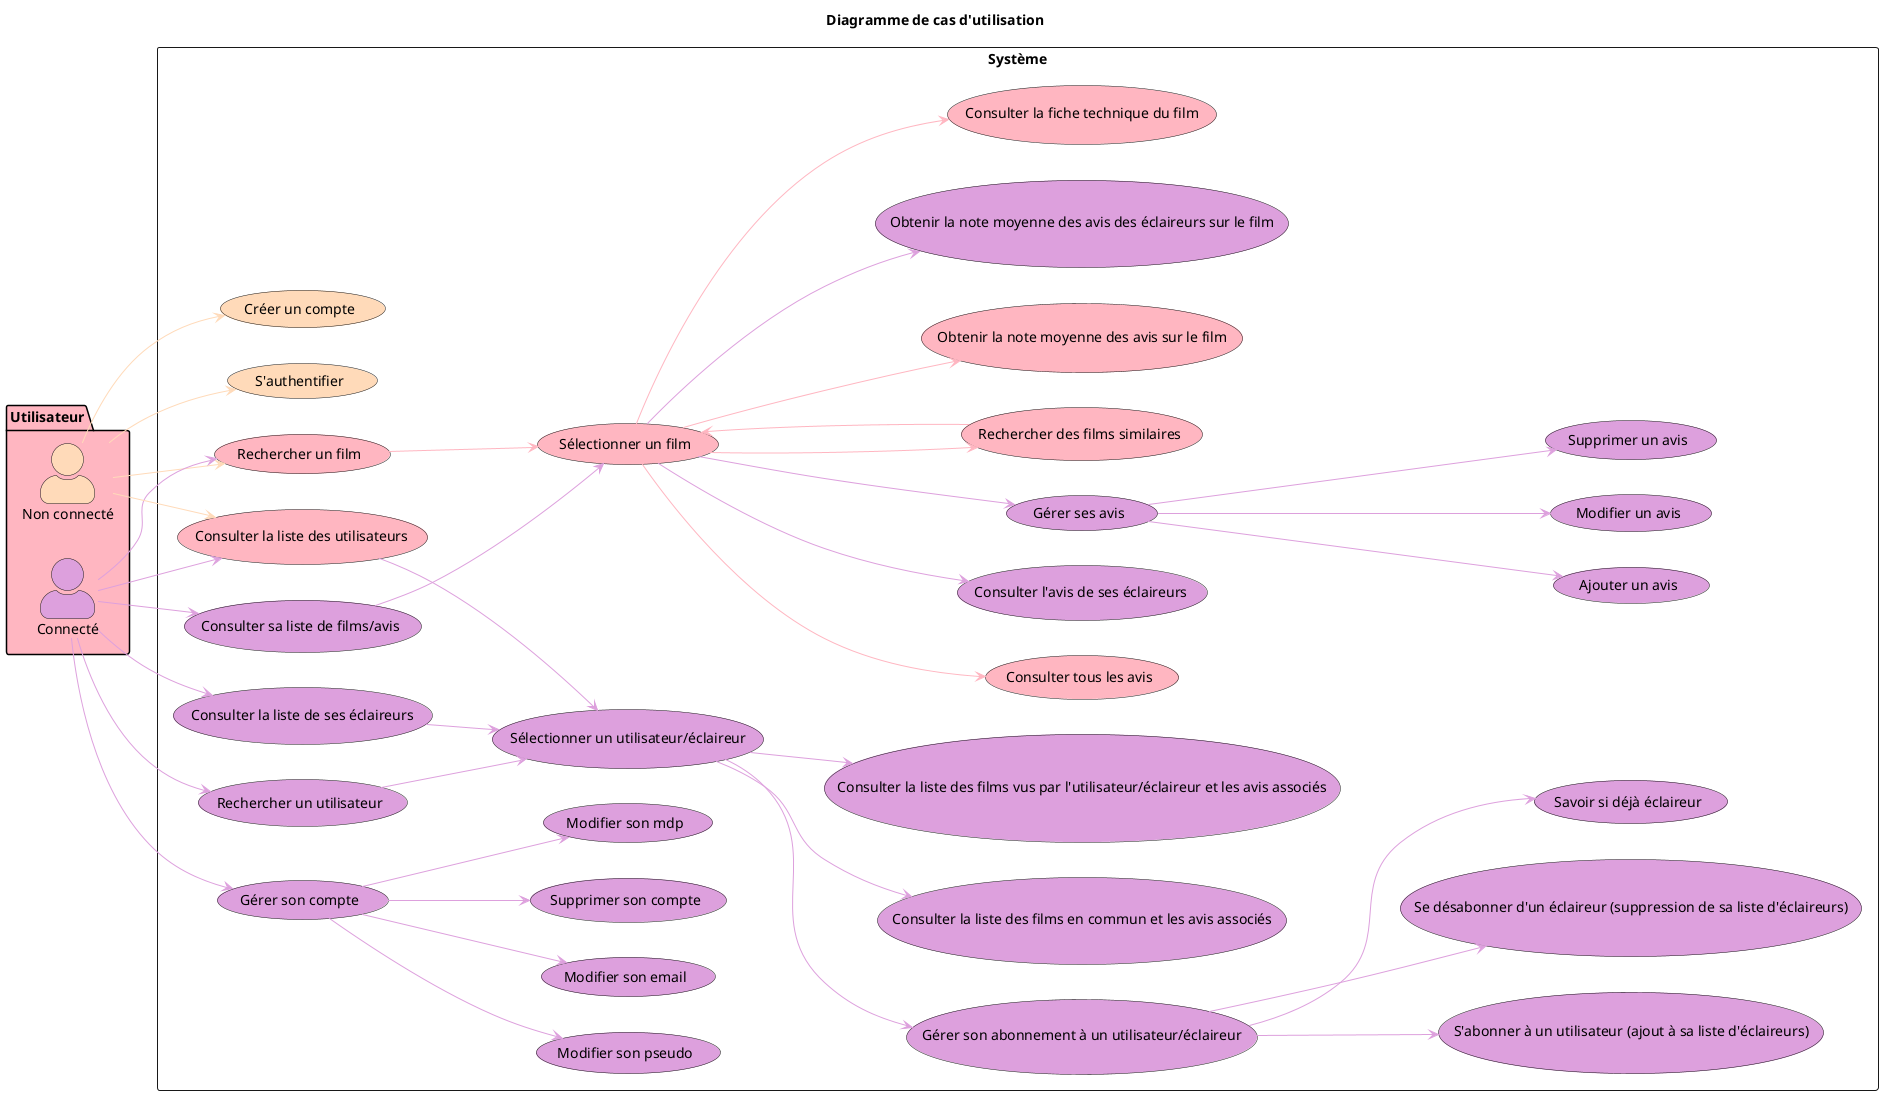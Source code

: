 @startuml
title Diagramme de cas d'utilisation
left to right direction

' Activer le style awesome pour les acteurs
skinparam actorStyle awesome
package Utilisateur #FFB6C1 {
' Styliser chaque acteur séparément
actor "Non connecté" as u1 #FFDAB9
actor "Connecté" as u2 #DDA0DD
}

rectangle Système {
  usecase "Consulter la liste de ses éclaireurs" as 2 #DDA0DD
  usecase "Rechercher un utilisateur" as 3 #DDA0DD
  usecase "Sélectionner un utilisateur/éclaireur" as 4 #DDA0DD
  usecase "Consulter la liste des films en commun et les avis associés" as 5 #DDA0DD
  usecase "Consulter la liste des films vus par l'utilisateur/éclaireur et les avis associés" as 6 #DDA0DD
  usecase "Gérer son abonnement à un utilisateur/éclaireur" as 7 #DDA0DD
  usecase "S'abonner à un utilisateur (ajout à sa liste d'éclaireurs)" as 8 #DDA0DD
  usecase "Se désabonner d'un éclaireur (suppression de sa liste d'éclaireurs)" as 9 #DDA0DD
  usecase "Consulter sa liste de films/avis" as 10 #DDA0DD
  usecase "Rechercher un film" as 11 #FFB6C1
  usecase "Sélectionner un film" as 12 #FFB6C1
  usecase "Consulter la fiche technique du film" as 13 #FFB6C1
  usecase "Consulter tous les avis" as 14 #FFB6C1
  usecase "Consulter l'avis de ses éclaireurs" as 15 #DDA0DD
  usecase "Gérer ses avis" as 16 #DDA0DD
  usecase "Ajouter un avis" as 17 #DDA0DD
  usecase "Modifier un avis" as 18 #DDA0DD
  usecase "Supprimer un avis" as 19 #DDA0DD
  usecase "Créer un compte" as 20 #FFDAB9
  usecase "S'authentifier" as 21 #FFDAB9
  usecase "Gérer son compte" as 22 #DDA0DD
  usecase "Modifier son mdp" as 23 #DDA0DD
  usecase "Modifier son pseudo" as 24 #DDA0DD
  usecase "Modifier son email" as 25 #DDA0DD
  usecase "Supprimer son compte" as 26 #DDA0DD
  usecase "Consulter la liste des utilisateurs" as 27 #FFB6C1
  usecase "Rechercher des films similaires" as 28 #FFB6C1
  usecase "Obtenir la note moyenne des avis sur le film" as 29 #FFB6C1
  usecase "Obtenir la note moyenne des avis des éclaireurs sur le film" as 30 #DDA0DD
  usecase "Savoir si déjà éclaireur" as 31 #DDA0DD
}
u1 --> 11 #FFDAB9
10 --> 12 #DDA0DD
11 --> 12 #FFB6C1
12 --> 13 #FFB6C1
12 --> 14 #FFB6C1
12 --> 15 #DDA0DD
12 --> 16 #DDA0DD
16 --> 17 #DDA0DD
16 --> 18 #DDA0DD
16 --> 19 #DDA0DD
u1 --> 20 #FFDAB9
u1 --> 21 #FFDAB9
u2 --> 11 #DDA0DD
u2 --> 2 #DDA0DD
u2 --> 3 #DDA0DD
2 --> 4 #DDA0DD
3 --> 4 #DDA0DD
4 --> 5 #DDA0DD
4 --> 6 #DDA0DD
4 --> 7 #DDA0DD
7 --> 8 #DDA0DD
7 --> 9 #DDA0DD
u2 --> 10 #DDA0DD
u2 --> 22 #DDA0DD
22 --> 23 #DDA0DD
22 --> 24 #DDA0DD
22 --> 25 #DDA0DD
22 --> 26 #DDA0DD
u1 --> 27 #FFDAB9
u2 --> 27 #DDA0DD
27 --> 4 #DDA0DD
12 --> 28 #FFB6C1
28 --> 12 #FFB6C1
12 --> 29 #FFB6C1
12 --> 30 #DDA0DD
7 --> 31 #DDA0DD
@enduml